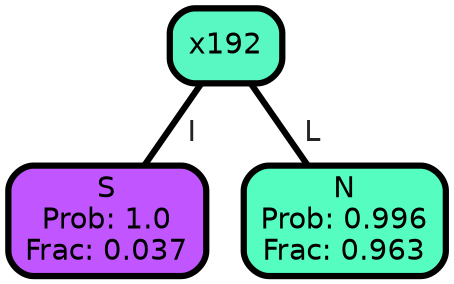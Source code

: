 graph Tree {
node [shape=box, style="filled, rounded",color="black",penwidth="3",fontcolor="black",                 fontname=helvetica] ;
graph [ranksep="0 equally", splines=straight,                 bgcolor=transparent, dpi=200] ;
edge [fontname=helvetica, fontweight=bold,fontcolor=grey14,color=black] ;
0 [label="S
Prob: 1.0
Frac: 0.037", fillcolor="#c155ff"] ;
1 [label="x192", fillcolor="#59f8c2"] ;
2 [label="N
Prob: 0.996
Frac: 0.963", fillcolor="#55fec0"] ;
1 -- 0 [label=" I",penwidth=3] ;
1 -- 2 [label=" L",penwidth=3] ;
{rank = same;}}